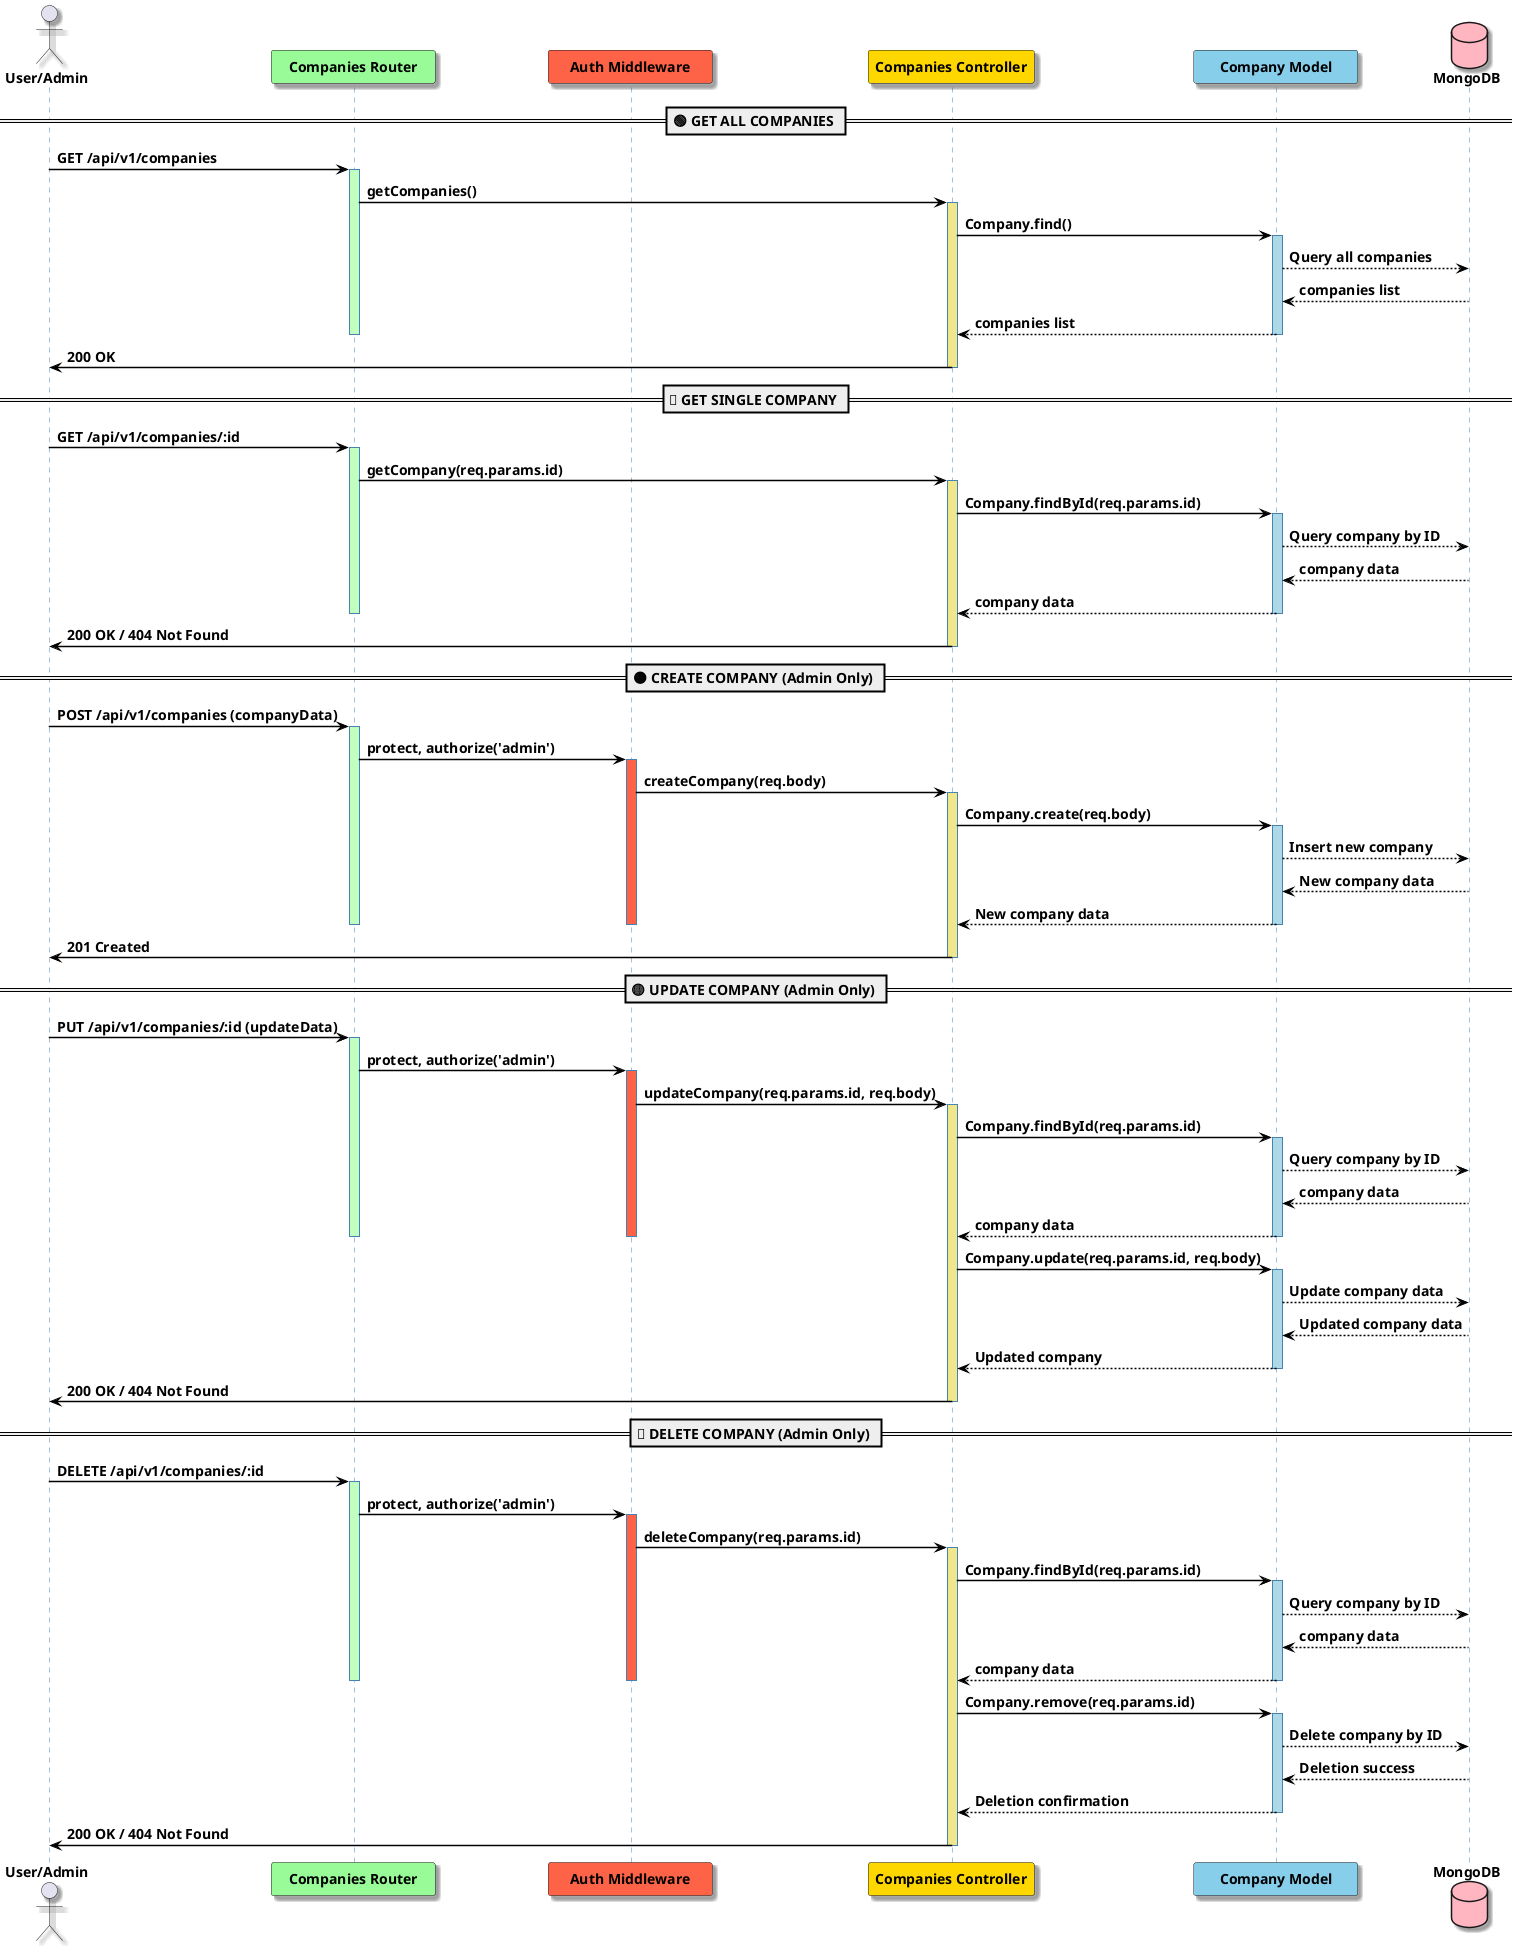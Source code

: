@startuml sequenceCompanyAPI

skinparam {
    defaultFontName Consolas
    defaultFontSize 14
    shadowing true
    componentStyle uml2
    MinClassWidth 150
    ParticipantPadding 50
    ArrowThickness 1.5
}

skinparam participantBackgroundColor #E6F2FF
skinparam databaseBackgroundColor #FFB6C1
skinparam sequenceLifeLineBorderColor #4682B4
skinparam sequenceArrowColor #black
skinparam sequenceGroupBorderColor #DAA520
skinparam sequenceGroupBackgroundColor #FFFACD

actor "**User/Admin**" as User
participant "**Companies Router**" as CR   #98FB98
participant "**Auth Middleware**" as AM   #FF6347
participant "**Companies Controller**" as CC #FFD700
participant "**Company Model**" as CM       #87CEEB
database "**MongoDB**" as DB                #FFB6C1

skinparam shadowing false

== 🟢 GET ALL COMPANIES ==

User -> CR: **GET /api/v1/companies**
activate CR #C0FFC0
CR -> CC: **getCompanies()**
activate CC #F0E68C
CC -> CM: **Company.find()**
activate CM #ADD8E6

CM --> DB: **Query all companies**
DB --> CM: **companies list**
CM --> CC: **companies list**
deactivate CR
deactivate CM
CC -> User: **200 OK**
deactivate CC


== 🔵 GET SINGLE COMPANY ==

User -> CR: **GET /api/v1/companies/:id**
activate CR #C0FFC0
CR -> CC: **getCompany(req.params.id)**
activate CC #F0E68C
CC -> CM: **Company.findById(req.params.id)**
activate CM #ADD8E6
CM --> DB: **Query company by ID**
DB --> CM: **company data**
CM --> CC: **company data**
deactivate CM
deactivate CR
CC -> User: **200 OK / 404 Not Found**
deactivate CC


== 🟠 CREATE COMPANY (Admin Only) ==

User -> CR: **POST /api/v1/companies (companyData)**
activate CR #C0FFC0
CR -> AM: **protect, authorize('admin')**
activate AM #FF6347
AM -> CC: **createCompany(req.body)**

activate CC #F0E68C
CC -> CM: **Company.create(req.body)**
activate CM #ADD8E6
CM --> DB: **Insert new company**
DB --> CM: **New company data**
CM --> CC: **New company data**
deactivate AM
deactivate CM
deactivate CR
CC -> User: **201 Created**
deactivate CC


== 🟡 UPDATE COMPANY (Admin Only) ==

User -> CR: **PUT /api/v1/companies/:id (updateData)**
activate CR #C0FFC0
CR -> AM: **protect, authorize('admin')**
activate AM #FF6347
AM -> CC: **updateCompany(req.params.id, req.body)**

activate CC #F0E68C
CC -> CM: **Company.findById(req.params.id)**
activate CM #ADD8E6
CM --> DB: **Query company by ID**
DB --> CM: **company data**
CM --> CC: **company data**
deactivate AM
deactivate CM
deactivate CR
CC -> CM: **Company.update(req.params.id, req.body)**
activate CM #ADD8E6
CM --> DB: **Update company data**
DB --> CM: **Updated company data**
CM --> CC: **Updated company**
deactivate CM
CC -> User: **200 OK / 404 Not Found**
deactivate CC


== 🔴 DELETE COMPANY (Admin Only) ==

User -> CR: **DELETE /api/v1/companies/:id**
activate CR #C0FFC0
CR -> AM: **protect, authorize('admin')**
activate AM #FF6347
AM -> CC: **deleteCompany(req.params.id)**

activate CC #F0E68C
CC -> CM: **Company.findById(req.params.id)**
activate CM #ADD8E6
CM --> DB: **Query company by ID**
DB --> CM: **company data**
CM --> CC: **company data**
deactivate AM
deactivate CM
deactivate CR
CC -> CM: **Company.remove(req.params.id)**
activate CM #ADD8E6
CM --> DB: **Delete company by ID**
DB --> CM: **Deletion success**
CM --> CC: **Deletion confirmation**
deactivate CM
CC -> User: **200 OK / 404 Not Found**
deactivate CC


@enduml
